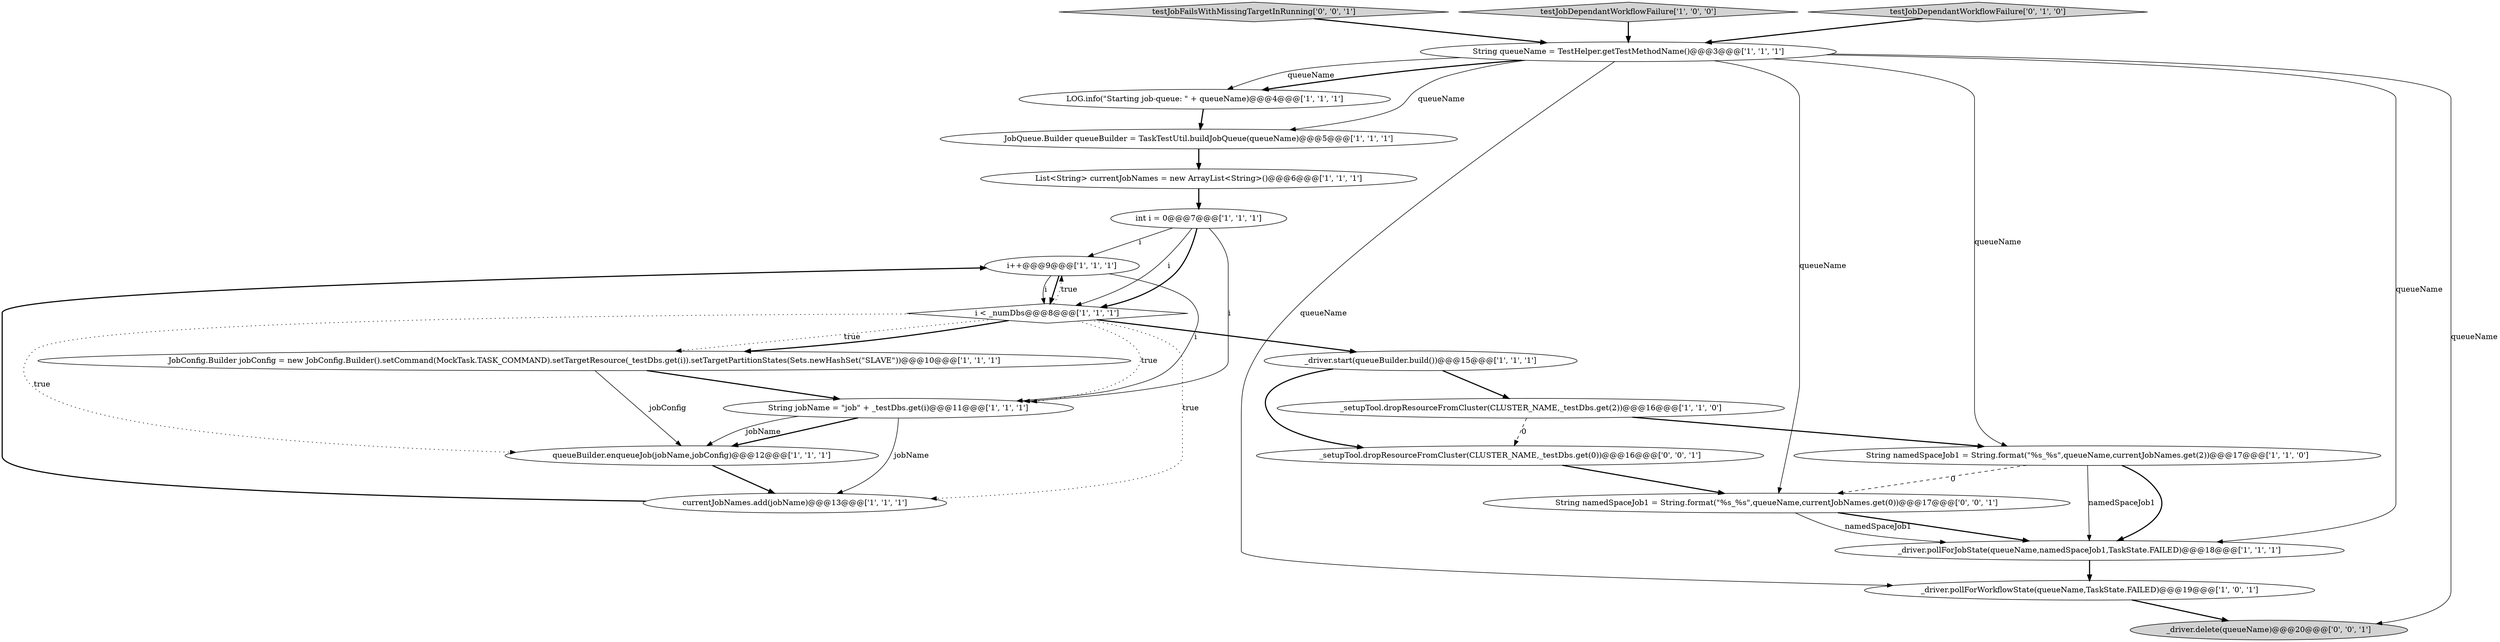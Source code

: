 digraph {
11 [style = filled, label = "JobQueue.Builder queueBuilder = TaskTestUtil.buildJobQueue(queueName)@@@5@@@['1', '1', '1']", fillcolor = white, shape = ellipse image = "AAA0AAABBB1BBB"];
19 [style = filled, label = "_setupTool.dropResourceFromCluster(CLUSTER_NAME,_testDbs.get(0))@@@16@@@['0', '0', '1']", fillcolor = white, shape = ellipse image = "AAA0AAABBB3BBB"];
8 [style = filled, label = "LOG.info(\"Starting job-queue: \" + queueName)@@@4@@@['1', '1', '1']", fillcolor = white, shape = ellipse image = "AAA0AAABBB1BBB"];
9 [style = filled, label = "i++@@@9@@@['1', '1', '1']", fillcolor = white, shape = ellipse image = "AAA0AAABBB1BBB"];
3 [style = filled, label = "currentJobNames.add(jobName)@@@13@@@['1', '1', '1']", fillcolor = white, shape = ellipse image = "AAA0AAABBB1BBB"];
13 [style = filled, label = "String jobName = \"job\" + _testDbs.get(i)@@@11@@@['1', '1', '1']", fillcolor = white, shape = ellipse image = "AAA0AAABBB1BBB"];
21 [style = filled, label = "testJobFailsWithMissingTargetInRunning['0', '0', '1']", fillcolor = lightgray, shape = diamond image = "AAA0AAABBB3BBB"];
1 [style = filled, label = "testJobDependantWorkflowFailure['1', '0', '0']", fillcolor = lightgray, shape = diamond image = "AAA0AAABBB1BBB"];
2 [style = filled, label = "String namedSpaceJob1 = String.format(\"%s_%s\",queueName,currentJobNames.get(2))@@@17@@@['1', '1', '0']", fillcolor = white, shape = ellipse image = "AAA0AAABBB1BBB"];
6 [style = filled, label = "List<String> currentJobNames = new ArrayList<String>()@@@6@@@['1', '1', '1']", fillcolor = white, shape = ellipse image = "AAA0AAABBB1BBB"];
10 [style = filled, label = "_driver.pollForWorkflowState(queueName,TaskState.FAILED)@@@19@@@['1', '0', '1']", fillcolor = white, shape = ellipse image = "AAA0AAABBB1BBB"];
17 [style = filled, label = "testJobDependantWorkflowFailure['0', '1', '0']", fillcolor = lightgray, shape = diamond image = "AAA0AAABBB2BBB"];
18 [style = filled, label = "_driver.delete(queueName)@@@20@@@['0', '0', '1']", fillcolor = lightgray, shape = ellipse image = "AAA0AAABBB3BBB"];
15 [style = filled, label = "i < _numDbs@@@8@@@['1', '1', '1']", fillcolor = white, shape = diamond image = "AAA0AAABBB1BBB"];
16 [style = filled, label = "String queueName = TestHelper.getTestMethodName()@@@3@@@['1', '1', '1']", fillcolor = white, shape = ellipse image = "AAA0AAABBB1BBB"];
7 [style = filled, label = "int i = 0@@@7@@@['1', '1', '1']", fillcolor = white, shape = ellipse image = "AAA0AAABBB1BBB"];
5 [style = filled, label = "_setupTool.dropResourceFromCluster(CLUSTER_NAME,_testDbs.get(2))@@@16@@@['1', '1', '0']", fillcolor = white, shape = ellipse image = "AAA0AAABBB1BBB"];
12 [style = filled, label = "_driver.start(queueBuilder.build())@@@15@@@['1', '1', '1']", fillcolor = white, shape = ellipse image = "AAA0AAABBB1BBB"];
14 [style = filled, label = "queueBuilder.enqueueJob(jobName,jobConfig)@@@12@@@['1', '1', '1']", fillcolor = white, shape = ellipse image = "AAA0AAABBB1BBB"];
20 [style = filled, label = "String namedSpaceJob1 = String.format(\"%s_%s\",queueName,currentJobNames.get(0))@@@17@@@['0', '0', '1']", fillcolor = white, shape = ellipse image = "AAA0AAABBB3BBB"];
0 [style = filled, label = "JobConfig.Builder jobConfig = new JobConfig.Builder().setCommand(MockTask.TASK_COMMAND).setTargetResource(_testDbs.get(i)).setTargetPartitionStates(Sets.newHashSet(\"SLAVE\"))@@@10@@@['1', '1', '1']", fillcolor = white, shape = ellipse image = "AAA0AAABBB1BBB"];
4 [style = filled, label = "_driver.pollForJobState(queueName,namedSpaceJob1,TaskState.FAILED)@@@18@@@['1', '1', '1']", fillcolor = white, shape = ellipse image = "AAA0AAABBB1BBB"];
5->2 [style = bold, label=""];
7->9 [style = solid, label="i"];
2->4 [style = bold, label=""];
14->3 [style = bold, label=""];
15->13 [style = dotted, label="true"];
16->4 [style = solid, label="queueName"];
0->14 [style = solid, label="jobConfig"];
9->13 [style = solid, label="i"];
15->12 [style = bold, label=""];
9->15 [style = solid, label="i"];
19->20 [style = bold, label=""];
20->4 [style = bold, label=""];
7->13 [style = solid, label="i"];
21->16 [style = bold, label=""];
2->4 [style = solid, label="namedSpaceJob1"];
16->8 [style = bold, label=""];
9->15 [style = bold, label=""];
16->18 [style = solid, label="queueName"];
2->20 [style = dashed, label="0"];
20->4 [style = solid, label="namedSpaceJob1"];
5->19 [style = dashed, label="0"];
11->6 [style = bold, label=""];
0->13 [style = bold, label=""];
10->18 [style = bold, label=""];
15->0 [style = dotted, label="true"];
8->11 [style = bold, label=""];
12->5 [style = bold, label=""];
16->8 [style = solid, label="queueName"];
15->0 [style = bold, label=""];
7->15 [style = solid, label="i"];
16->20 [style = solid, label="queueName"];
3->9 [style = bold, label=""];
12->19 [style = bold, label=""];
16->10 [style = solid, label="queueName"];
4->10 [style = bold, label=""];
15->9 [style = dotted, label="true"];
7->15 [style = bold, label=""];
15->3 [style = dotted, label="true"];
6->7 [style = bold, label=""];
16->11 [style = solid, label="queueName"];
13->14 [style = bold, label=""];
1->16 [style = bold, label=""];
15->14 [style = dotted, label="true"];
17->16 [style = bold, label=""];
13->3 [style = solid, label="jobName"];
16->2 [style = solid, label="queueName"];
13->14 [style = solid, label="jobName"];
}
